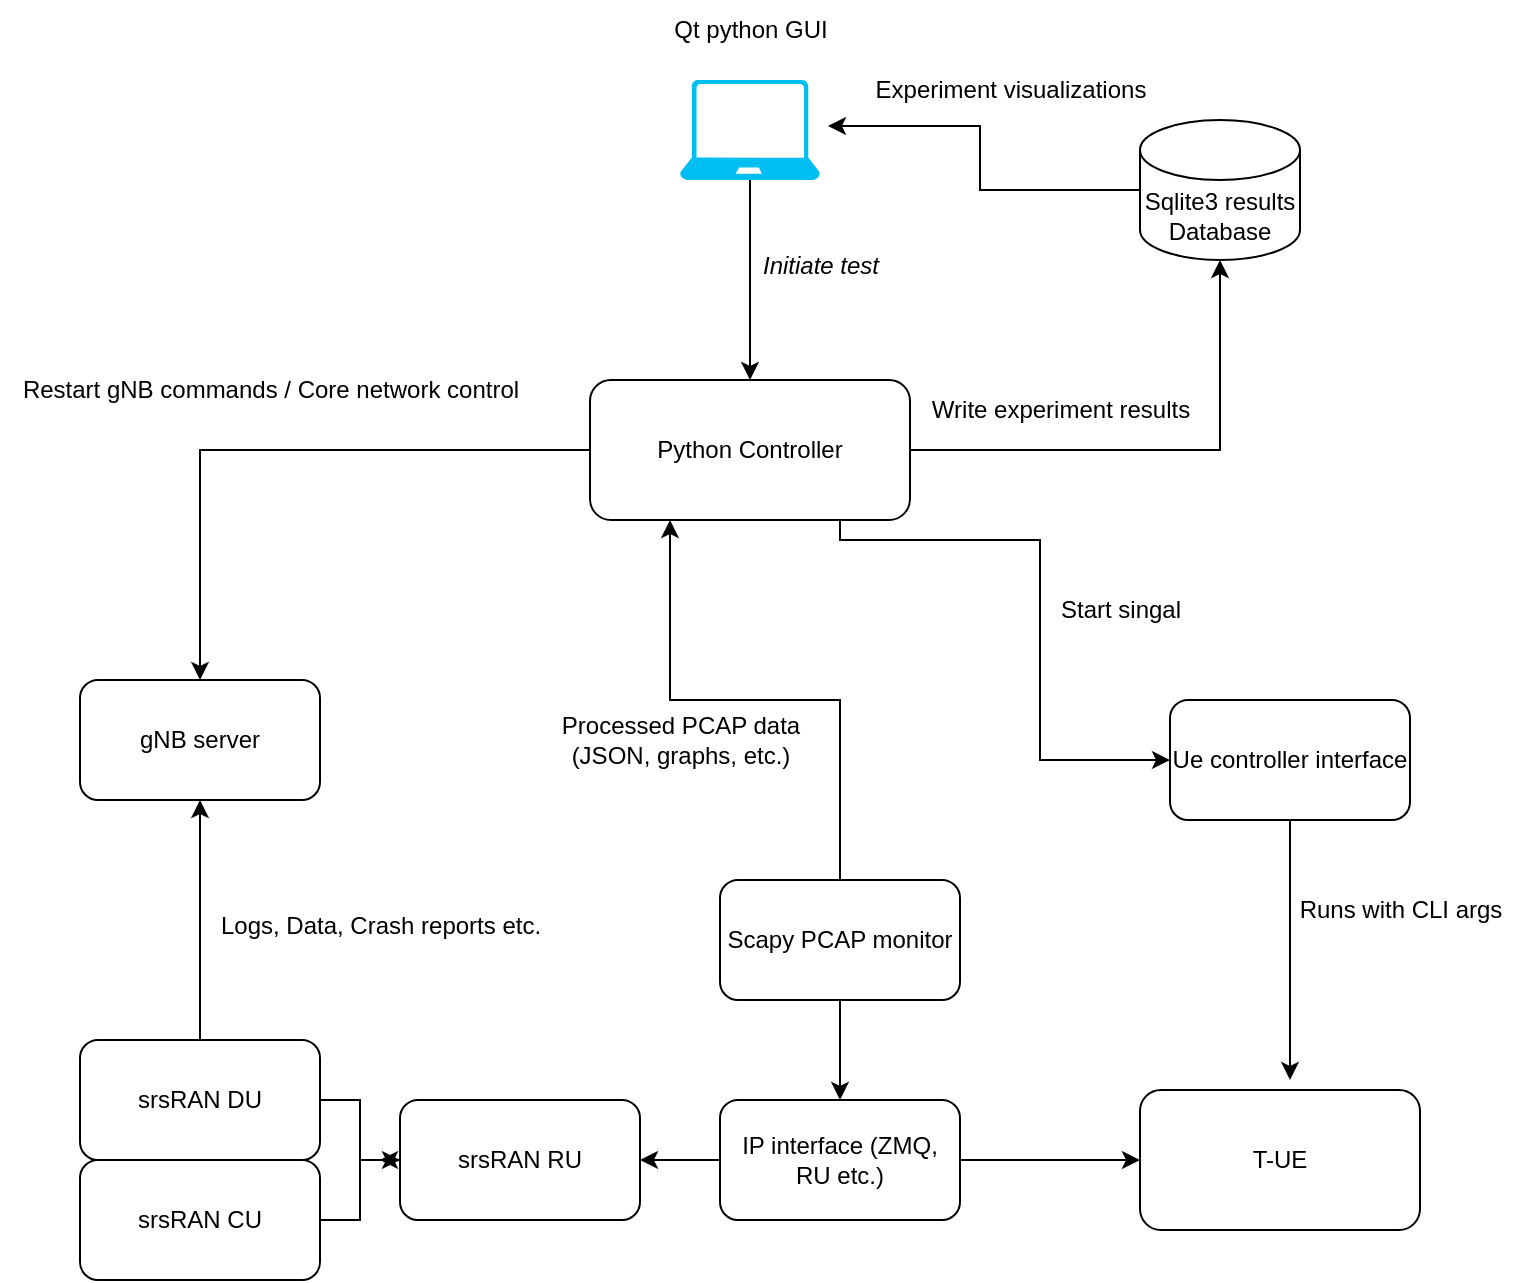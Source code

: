 <mxfile version="24.6.4" type="device">
  <diagram name="Page-1" id="-LIyzxm9dmhITKHVKHmq">
    <mxGraphModel dx="2004" dy="1315" grid="1" gridSize="10" guides="1" tooltips="1" connect="1" arrows="1" fold="1" page="1" pageScale="1" pageWidth="850" pageHeight="1100" math="0" shadow="0">
      <root>
        <mxCell id="0" />
        <mxCell id="1" parent="0" />
        <mxCell id="nOzcaOw2asyWHwcXRdIb-13" value="" style="group" vertex="1" connectable="0" parent="1">
          <mxGeometry x="90" y="780" width="670" height="120" as="geometry" />
        </mxCell>
        <mxCell id="nOzcaOw2asyWHwcXRdIb-1" value="T-UE" style="rounded=1;whiteSpace=wrap;html=1;" vertex="1" parent="nOzcaOw2asyWHwcXRdIb-13">
          <mxGeometry x="530" y="25" width="140" height="70" as="geometry" />
        </mxCell>
        <mxCell id="nOzcaOw2asyWHwcXRdIb-11" style="edgeStyle=orthogonalEdgeStyle;rounded=0;orthogonalLoop=1;jettySize=auto;html=1;" edge="1" parent="nOzcaOw2asyWHwcXRdIb-13" source="nOzcaOw2asyWHwcXRdIb-2" target="nOzcaOw2asyWHwcXRdIb-3">
          <mxGeometry relative="1" as="geometry" />
        </mxCell>
        <mxCell id="nOzcaOw2asyWHwcXRdIb-12" style="edgeStyle=orthogonalEdgeStyle;rounded=0;orthogonalLoop=1;jettySize=auto;html=1;" edge="1" parent="nOzcaOw2asyWHwcXRdIb-13" source="nOzcaOw2asyWHwcXRdIb-2" target="nOzcaOw2asyWHwcXRdIb-1">
          <mxGeometry relative="1" as="geometry" />
        </mxCell>
        <mxCell id="nOzcaOw2asyWHwcXRdIb-2" value="IP interface (ZMQ, RU etc.)" style="rounded=1;whiteSpace=wrap;html=1;" vertex="1" parent="nOzcaOw2asyWHwcXRdIb-13">
          <mxGeometry x="320" y="30" width="120" height="60" as="geometry" />
        </mxCell>
        <mxCell id="nOzcaOw2asyWHwcXRdIb-3" value="srsRAN RU" style="rounded=1;whiteSpace=wrap;html=1;" vertex="1" parent="nOzcaOw2asyWHwcXRdIb-13">
          <mxGeometry x="160" y="30" width="120" height="60" as="geometry" />
        </mxCell>
        <mxCell id="nOzcaOw2asyWHwcXRdIb-7" style="edgeStyle=orthogonalEdgeStyle;rounded=0;orthogonalLoop=1;jettySize=auto;html=1;entryX=0;entryY=0.5;entryDx=0;entryDy=0;" edge="1" parent="nOzcaOw2asyWHwcXRdIb-13" source="nOzcaOw2asyWHwcXRdIb-5" target="nOzcaOw2asyWHwcXRdIb-3">
          <mxGeometry relative="1" as="geometry" />
        </mxCell>
        <mxCell id="nOzcaOw2asyWHwcXRdIb-5" value="&lt;div&gt;srsRAN CU&lt;/div&gt;" style="rounded=1;whiteSpace=wrap;html=1;" vertex="1" parent="nOzcaOw2asyWHwcXRdIb-13">
          <mxGeometry y="60" width="120" height="60" as="geometry" />
        </mxCell>
        <mxCell id="nOzcaOw2asyWHwcXRdIb-8" style="edgeStyle=orthogonalEdgeStyle;rounded=0;orthogonalLoop=1;jettySize=auto;html=1;" edge="1" parent="nOzcaOw2asyWHwcXRdIb-13" source="nOzcaOw2asyWHwcXRdIb-6">
          <mxGeometry relative="1" as="geometry">
            <mxPoint x="150" y="60" as="targetPoint" />
            <Array as="points">
              <mxPoint x="140" y="30" />
              <mxPoint x="140" y="60" />
              <mxPoint x="160" y="60" />
            </Array>
          </mxGeometry>
        </mxCell>
        <mxCell id="nOzcaOw2asyWHwcXRdIb-6" value="&lt;div&gt;srsRAN DU&lt;/div&gt;" style="rounded=1;whiteSpace=wrap;html=1;" vertex="1" parent="nOzcaOw2asyWHwcXRdIb-13">
          <mxGeometry width="120" height="60" as="geometry" />
        </mxCell>
        <mxCell id="nOzcaOw2asyWHwcXRdIb-19" style="edgeStyle=orthogonalEdgeStyle;rounded=0;orthogonalLoop=1;jettySize=auto;html=1;entryX=0.5;entryY=0;entryDx=0;entryDy=0;" edge="1" parent="1" source="nOzcaOw2asyWHwcXRdIb-14" target="nOzcaOw2asyWHwcXRdIb-17">
          <mxGeometry relative="1" as="geometry" />
        </mxCell>
        <mxCell id="nOzcaOw2asyWHwcXRdIb-14" value="" style="verticalLabelPosition=bottom;html=1;verticalAlign=top;align=center;strokeColor=none;fillColor=#00BEF2;shape=mxgraph.azure.laptop;pointerEvents=1;" vertex="1" parent="1">
          <mxGeometry x="390" y="300" width="70" height="50" as="geometry" />
        </mxCell>
        <mxCell id="nOzcaOw2asyWHwcXRdIb-15" value="Qt python GUI" style="text;html=1;align=center;verticalAlign=middle;resizable=0;points=[];autosize=1;strokeColor=none;fillColor=none;" vertex="1" parent="1">
          <mxGeometry x="375" y="260" width="100" height="30" as="geometry" />
        </mxCell>
        <mxCell id="nOzcaOw2asyWHwcXRdIb-16" value="Sqlite3 results Database" style="shape=cylinder3;whiteSpace=wrap;html=1;boundedLbl=1;backgroundOutline=1;size=15;" vertex="1" parent="1">
          <mxGeometry x="620" y="320" width="80" height="70" as="geometry" />
        </mxCell>
        <mxCell id="nOzcaOw2asyWHwcXRdIb-31" style="edgeStyle=orthogonalEdgeStyle;rounded=0;orthogonalLoop=1;jettySize=auto;html=1;entryX=0;entryY=0.5;entryDx=0;entryDy=0;" edge="1" parent="1" source="nOzcaOw2asyWHwcXRdIb-17" target="nOzcaOw2asyWHwcXRdIb-30">
          <mxGeometry relative="1" as="geometry">
            <Array as="points">
              <mxPoint x="470" y="530" />
              <mxPoint x="570" y="530" />
              <mxPoint x="570" y="640" />
            </Array>
          </mxGeometry>
        </mxCell>
        <mxCell id="nOzcaOw2asyWHwcXRdIb-39" style="edgeStyle=orthogonalEdgeStyle;rounded=0;orthogonalLoop=1;jettySize=auto;html=1;entryX=0.5;entryY=0;entryDx=0;entryDy=0;" edge="1" parent="1" source="nOzcaOw2asyWHwcXRdIb-17" target="nOzcaOw2asyWHwcXRdIb-35">
          <mxGeometry relative="1" as="geometry" />
        </mxCell>
        <mxCell id="nOzcaOw2asyWHwcXRdIb-17" value="Python Controller" style="rounded=1;whiteSpace=wrap;html=1;" vertex="1" parent="1">
          <mxGeometry x="345" y="450" width="160" height="70" as="geometry" />
        </mxCell>
        <mxCell id="nOzcaOw2asyWHwcXRdIb-20" value="&lt;i&gt;Initiate test&lt;/i&gt;" style="text;html=1;align=center;verticalAlign=middle;resizable=0;points=[];autosize=1;strokeColor=none;fillColor=none;" vertex="1" parent="1">
          <mxGeometry x="420" y="378" width="80" height="30" as="geometry" />
        </mxCell>
        <mxCell id="nOzcaOw2asyWHwcXRdIb-21" style="edgeStyle=orthogonalEdgeStyle;rounded=0;orthogonalLoop=1;jettySize=auto;html=1;entryX=0.5;entryY=1;entryDx=0;entryDy=0;entryPerimeter=0;" edge="1" parent="1" source="nOzcaOw2asyWHwcXRdIb-17" target="nOzcaOw2asyWHwcXRdIb-16">
          <mxGeometry relative="1" as="geometry" />
        </mxCell>
        <mxCell id="nOzcaOw2asyWHwcXRdIb-22" value="Write experiment results" style="text;html=1;align=center;verticalAlign=middle;resizable=0;points=[];autosize=1;strokeColor=none;fillColor=none;" vertex="1" parent="1">
          <mxGeometry x="505" y="450" width="150" height="30" as="geometry" />
        </mxCell>
        <mxCell id="nOzcaOw2asyWHwcXRdIb-24" style="edgeStyle=orthogonalEdgeStyle;rounded=0;orthogonalLoop=1;jettySize=auto;html=1;entryX=1.057;entryY=0.46;entryDx=0;entryDy=0;entryPerimeter=0;" edge="1" parent="1" source="nOzcaOw2asyWHwcXRdIb-16" target="nOzcaOw2asyWHwcXRdIb-14">
          <mxGeometry relative="1" as="geometry" />
        </mxCell>
        <mxCell id="nOzcaOw2asyWHwcXRdIb-25" value="Experiment visualizations" style="text;html=1;align=center;verticalAlign=middle;resizable=0;points=[];autosize=1;strokeColor=none;fillColor=none;" vertex="1" parent="1">
          <mxGeometry x="475" y="290" width="160" height="30" as="geometry" />
        </mxCell>
        <mxCell id="nOzcaOw2asyWHwcXRdIb-27" style="edgeStyle=orthogonalEdgeStyle;rounded=0;orthogonalLoop=1;jettySize=auto;html=1;entryX=0.25;entryY=1;entryDx=0;entryDy=0;" edge="1" parent="1" source="nOzcaOw2asyWHwcXRdIb-26" target="nOzcaOw2asyWHwcXRdIb-17">
          <mxGeometry relative="1" as="geometry" />
        </mxCell>
        <mxCell id="nOzcaOw2asyWHwcXRdIb-29" style="edgeStyle=orthogonalEdgeStyle;rounded=0;orthogonalLoop=1;jettySize=auto;html=1;entryX=0.5;entryY=0;entryDx=0;entryDy=0;" edge="1" parent="1" source="nOzcaOw2asyWHwcXRdIb-26" target="nOzcaOw2asyWHwcXRdIb-2">
          <mxGeometry relative="1" as="geometry" />
        </mxCell>
        <mxCell id="nOzcaOw2asyWHwcXRdIb-26" value="Scapy PCAP monitor" style="rounded=1;whiteSpace=wrap;html=1;" vertex="1" parent="1">
          <mxGeometry x="410" y="700" width="120" height="60" as="geometry" />
        </mxCell>
        <mxCell id="nOzcaOw2asyWHwcXRdIb-28" value="&lt;div&gt;Processed PCAP data&lt;/div&gt;&lt;div&gt;(JSON, graphs, etc.)&lt;br&gt;&lt;/div&gt;" style="text;html=1;align=center;verticalAlign=middle;resizable=0;points=[];autosize=1;strokeColor=none;fillColor=none;" vertex="1" parent="1">
          <mxGeometry x="320" y="610" width="140" height="40" as="geometry" />
        </mxCell>
        <mxCell id="nOzcaOw2asyWHwcXRdIb-33" style="edgeStyle=orthogonalEdgeStyle;rounded=0;orthogonalLoop=1;jettySize=auto;html=1;" edge="1" parent="1" source="nOzcaOw2asyWHwcXRdIb-30">
          <mxGeometry relative="1" as="geometry">
            <mxPoint x="695" y="800" as="targetPoint" />
          </mxGeometry>
        </mxCell>
        <mxCell id="nOzcaOw2asyWHwcXRdIb-30" value="Ue controller interface" style="rounded=1;whiteSpace=wrap;html=1;" vertex="1" parent="1">
          <mxGeometry x="635" y="610" width="120" height="60" as="geometry" />
        </mxCell>
        <mxCell id="nOzcaOw2asyWHwcXRdIb-32" value="Start singal" style="text;html=1;align=center;verticalAlign=middle;resizable=0;points=[];autosize=1;strokeColor=none;fillColor=none;" vertex="1" parent="1">
          <mxGeometry x="570" y="550" width="80" height="30" as="geometry" />
        </mxCell>
        <mxCell id="nOzcaOw2asyWHwcXRdIb-34" value="Runs with CLI args" style="text;html=1;align=center;verticalAlign=middle;resizable=0;points=[];autosize=1;strokeColor=none;fillColor=none;" vertex="1" parent="1">
          <mxGeometry x="690" y="700" width="120" height="30" as="geometry" />
        </mxCell>
        <mxCell id="nOzcaOw2asyWHwcXRdIb-35" value="gNB server" style="rounded=1;whiteSpace=wrap;html=1;" vertex="1" parent="1">
          <mxGeometry x="90" y="600" width="120" height="60" as="geometry" />
        </mxCell>
        <mxCell id="nOzcaOw2asyWHwcXRdIb-36" style="edgeStyle=orthogonalEdgeStyle;rounded=0;orthogonalLoop=1;jettySize=auto;html=1;" edge="1" parent="1" source="nOzcaOw2asyWHwcXRdIb-6" target="nOzcaOw2asyWHwcXRdIb-35">
          <mxGeometry relative="1" as="geometry" />
        </mxCell>
        <mxCell id="nOzcaOw2asyWHwcXRdIb-37" value="Logs, Data, Crash reports etc." style="text;html=1;align=center;verticalAlign=middle;resizable=0;points=[];autosize=1;strokeColor=none;fillColor=none;" vertex="1" parent="1">
          <mxGeometry x="150" y="708" width="180" height="30" as="geometry" />
        </mxCell>
        <mxCell id="nOzcaOw2asyWHwcXRdIb-40" value="Restart gNB commands / Core network control" style="text;html=1;align=center;verticalAlign=middle;resizable=0;points=[];autosize=1;strokeColor=none;fillColor=none;" vertex="1" parent="1">
          <mxGeometry x="50" y="440" width="270" height="30" as="geometry" />
        </mxCell>
      </root>
    </mxGraphModel>
  </diagram>
</mxfile>
